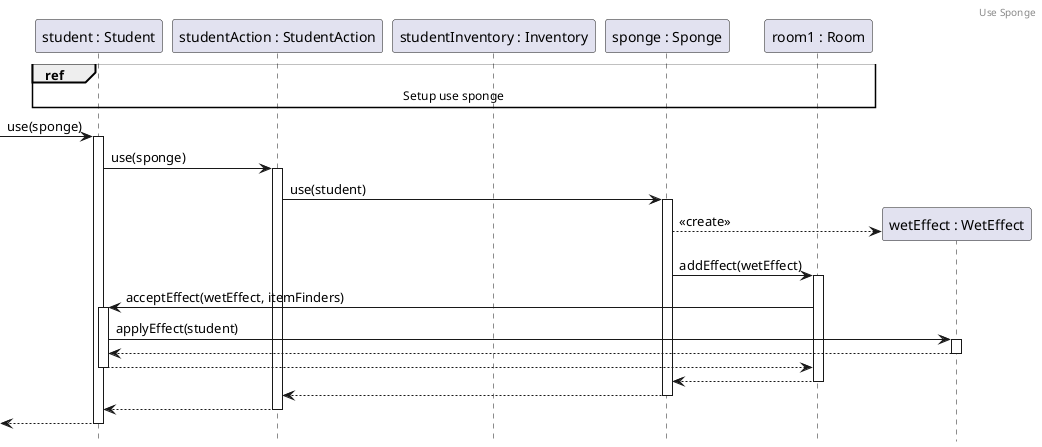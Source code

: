 @startuml UseSponge
header Use Sponge
hide footbox
participant Student as "student : Student"
participant Action as "studentAction : StudentAction"
participant Inventory as "studentInventory : Inventory"
participant Sponge as "sponge : Sponge"
participant Room as "room1 : Room"

ref over Student, Room : Setup use sponge

-> Student++ : use(sponge)
Student -> Action ++: use(sponge)
Action -> Sponge++ : use(student)

create RoomEffect as "wetEffect : WetEffect"
Sponge --> RoomEffect: <<create>>
Sponge -> Room++: addEffect(wetEffect)
Room -> Student++: acceptEffect(wetEffect, itemFinders)
Student -> RoomEffect++: applyEffect(student)

return
return
return
return
return
return

@enduml